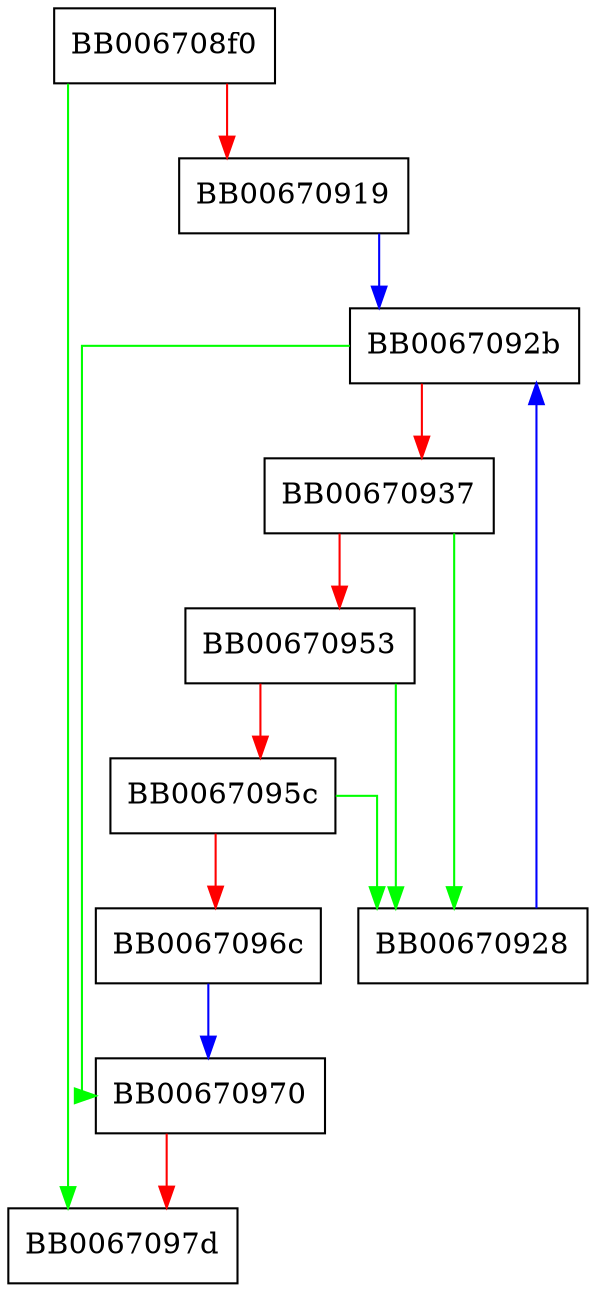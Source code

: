 digraph X509_get1_ocsp {
  node [shape="box"];
  graph [splines=ortho];
  BB006708f0 -> BB0067097d [color="green"];
  BB006708f0 -> BB00670919 [color="red"];
  BB00670919 -> BB0067092b [color="blue"];
  BB00670928 -> BB0067092b [color="blue"];
  BB0067092b -> BB00670970 [color="green"];
  BB0067092b -> BB00670937 [color="red"];
  BB00670937 -> BB00670928 [color="green"];
  BB00670937 -> BB00670953 [color="red"];
  BB00670953 -> BB00670928 [color="green"];
  BB00670953 -> BB0067095c [color="red"];
  BB0067095c -> BB00670928 [color="green"];
  BB0067095c -> BB0067096c [color="red"];
  BB0067096c -> BB00670970 [color="blue"];
  BB00670970 -> BB0067097d [color="red"];
}